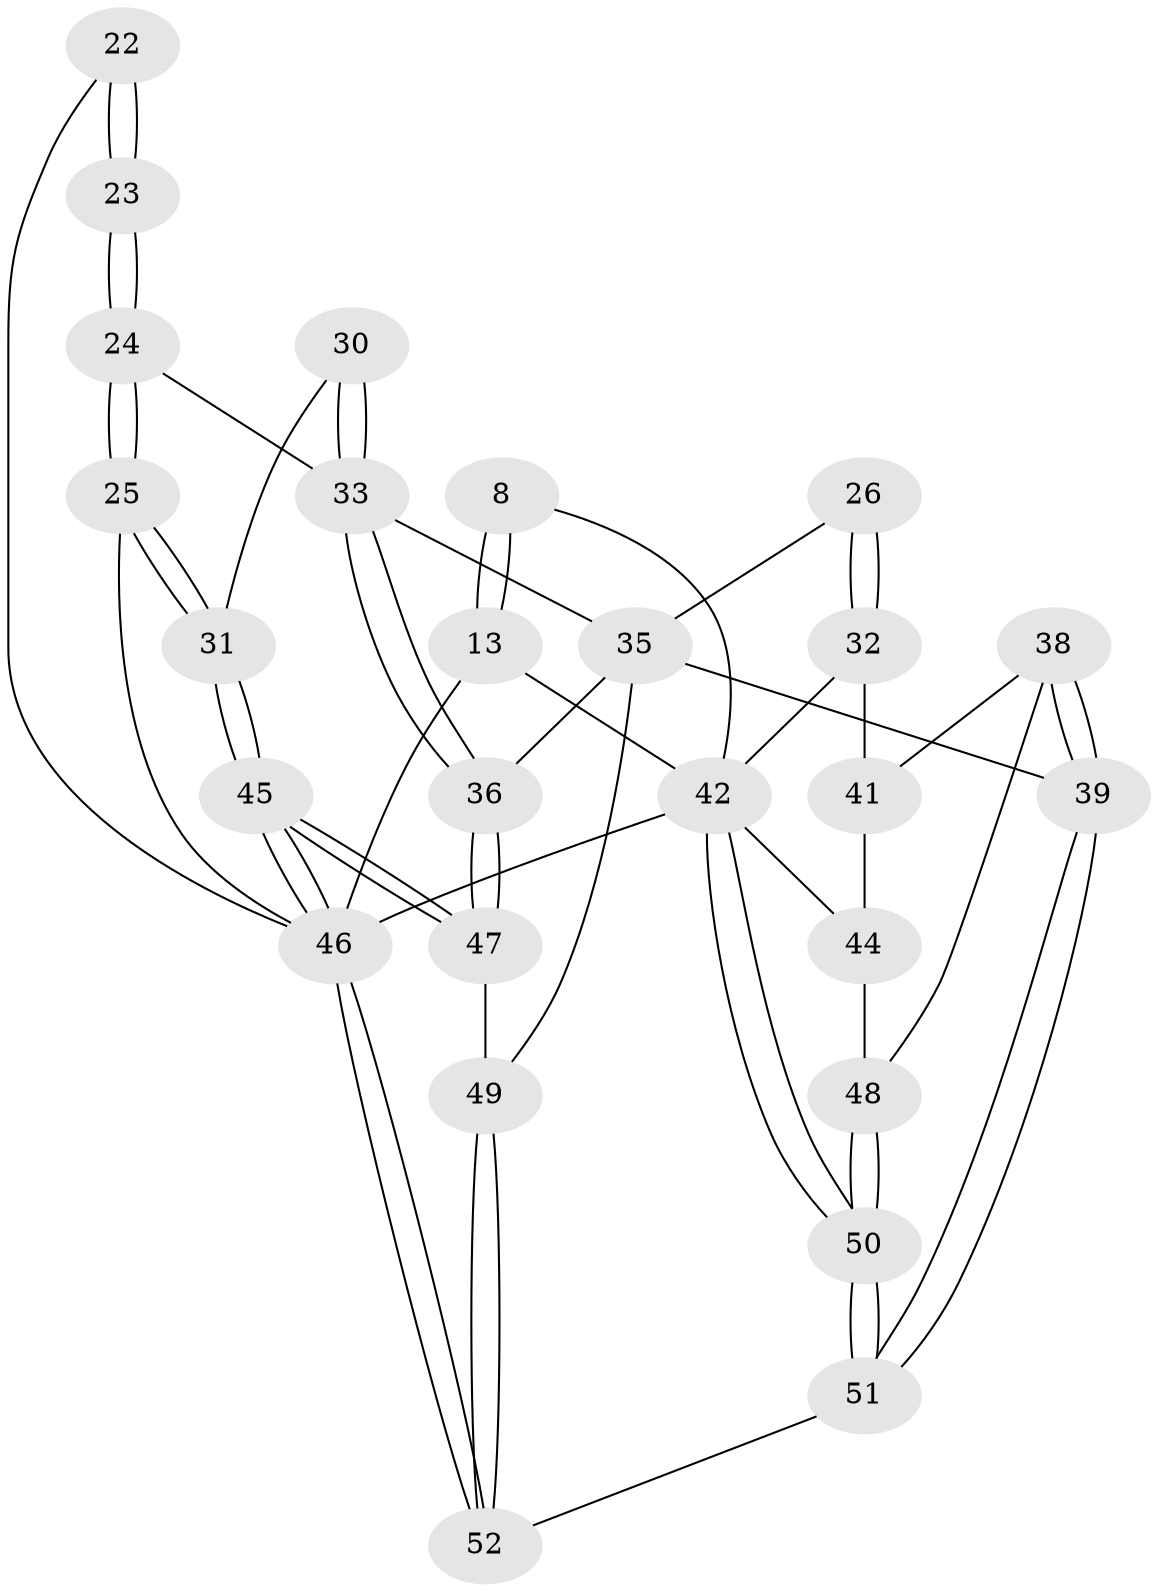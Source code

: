// original degree distribution, {3: 0.057692307692307696, 5: 0.36538461538461536, 6: 0.28846153846153844, 4: 0.28846153846153844}
// Generated by graph-tools (version 1.1) at 2025/02/03/09/25 05:02:10]
// undirected, 26 vertices, 60 edges
graph export_dot {
graph [start="1"]
  node [color=gray90,style=filled];
  8 [pos="+0.2456573912663221+0.21823219927694798"];
  13 [pos="+0.037560959265890405+0.22535945925422393",super="+7+6"];
  22 [pos="+0.2803791016128354+0.3607352986435747",super="+21"];
  23 [pos="+0.1568170832407273+0.4534077683713103"];
  24 [pos="+0.15515233028054684+0.4816732728464595"];
  25 [pos="+0+0.4881580086948713"];
  26 [pos="+0.3835583397772359+0.49626962697280613"];
  30 [pos="+0.11730769760561668+0.6531565428665309"];
  31 [pos="+0+0.5489627658171854"];
  32 [pos="+0.563734658891172+0.6892548715346571",super="+15+16+20"];
  33 [pos="+0.17853491552969267+0.7054794499378036",super="+28+29"];
  35 [pos="+0.25585398983100716+0.8157661863916896",super="+34"];
  36 [pos="+0.18167293741354726+0.7180283006735155"];
  38 [pos="+0.5415422377935104+0.8210881390394271"];
  39 [pos="+0.41935743715167606+0.887655934933463"];
  41 [pos="+0.7801255135173638+0.6697615075684795",super="+37+40"];
  42 [pos="+1+1",super="+3+17"];
  44 [pos="+0.7581194660473604+0.8046632771073422",super="+43"];
  45 [pos="+0+0.9513339488082526"];
  46 [pos="+0+1",super="+5+12+19"];
  47 [pos="+0+0.8930888586395413"];
  48 [pos="+0.6862954553882584+0.874852904382006"];
  49 [pos="+0.13351255581167454+0.9314153491174222"];
  50 [pos="+1+1"];
  51 [pos="+0.40662178505370034+1"];
  52 [pos="+0.16785255375560848+1"];
  8 -- 13 [weight=2];
  8 -- 13;
  8 -- 42;
  13 -- 46 [weight=2];
  13 -- 42;
  22 -- 23 [weight=2];
  22 -- 23;
  22 -- 46;
  23 -- 24;
  23 -- 24;
  24 -- 25;
  24 -- 25;
  24 -- 33;
  25 -- 31;
  25 -- 31;
  25 -- 46;
  26 -- 32 [weight=2];
  26 -- 32;
  26 -- 35;
  30 -- 31;
  30 -- 33 [weight=2];
  30 -- 33;
  31 -- 45;
  31 -- 45;
  32 -- 42 [weight=3];
  32 -- 41 [weight=2];
  33 -- 36;
  33 -- 36;
  33 -- 35;
  35 -- 36;
  35 -- 49;
  35 -- 39;
  36 -- 47;
  36 -- 47;
  38 -- 39;
  38 -- 39;
  38 -- 48;
  38 -- 41;
  39 -- 51;
  39 -- 51;
  41 -- 44 [weight=2];
  42 -- 50;
  42 -- 50;
  42 -- 46 [weight=3];
  42 -- 44;
  44 -- 48;
  45 -- 46;
  45 -- 46;
  45 -- 47;
  45 -- 47;
  46 -- 52;
  46 -- 52;
  47 -- 49;
  48 -- 50;
  48 -- 50;
  49 -- 52;
  49 -- 52;
  50 -- 51;
  50 -- 51;
  51 -- 52;
}
